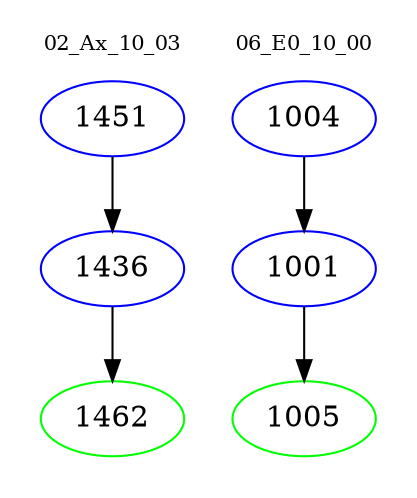 digraph{
subgraph cluster_0 {
color = white
label = "02_Ax_10_03";
fontsize=10;
T0_1451 [label="1451", color="blue"]
T0_1451 -> T0_1436 [color="black"]
T0_1436 [label="1436", color="blue"]
T0_1436 -> T0_1462 [color="black"]
T0_1462 [label="1462", color="green"]
}
subgraph cluster_1 {
color = white
label = "06_E0_10_00";
fontsize=10;
T1_1004 [label="1004", color="blue"]
T1_1004 -> T1_1001 [color="black"]
T1_1001 [label="1001", color="blue"]
T1_1001 -> T1_1005 [color="black"]
T1_1005 [label="1005", color="green"]
}
}
